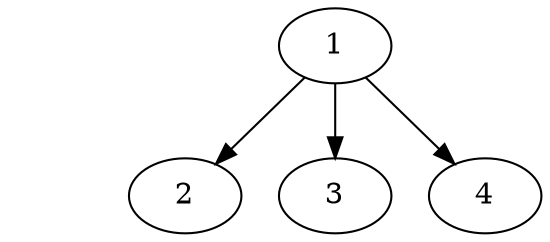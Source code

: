 digraph G3 {
	0 [period=1500, priority=50, deadline=1500, map=0]
	0 [label="tdg_id=0", style=invis]
	0 [label="maxI=0", style=invis]
	0 [label="maxT=14", style=invis]
	1 [MIET="54.38", MEET="54.38", MAET="54.38", MEM="100", UNIT="KB"]
	2 [MIET="201.98", MEET="201.98", MAET="201.98", MEM="100", UNIT="KB"]
	3 [MIET="312.85", MEET="312.85", MAET="312.85", MEM="100", UNIT="B"]
	4 [MIET="112.85", MEET="112.85", MAET="112.85", MEM="100", UNIT="B"]
	1 -> 2
	1 -> 3
	1 -> 4
}
